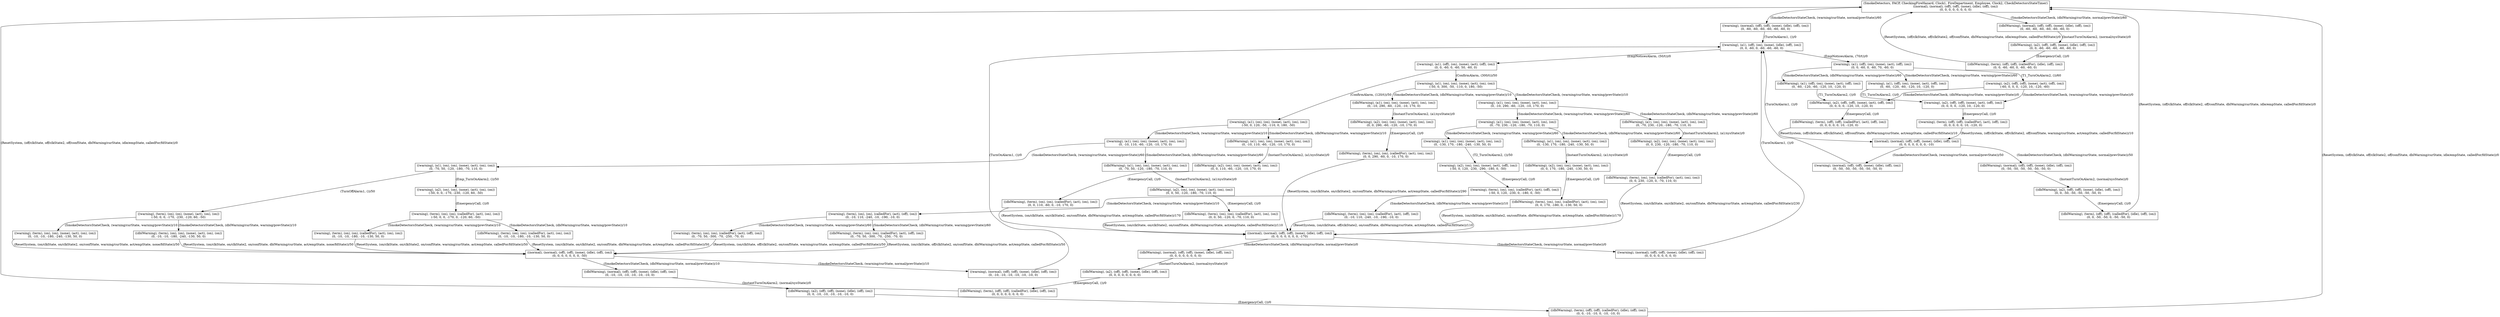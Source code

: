 digraph G {
	rankdir=TB;
	0 [label = "(SmokeDetectors, FACP, CheckingFireHazard, Clock1, FireDepartment, Employee, Clock2, CheckDetectorsStateTimer)\n((normal), (normal), (off), (off), (none), (idle), (off), (on))\n(0, 0, 0, 0, 0, 0, 0, 0)" shape=box];
	1 [label = "((warning), (normal), (off), (off), (none), (idle), (off), (on))\n(0, -60, -60, -60, -60, -60, -60, 0)" shape=box];
	2 [label = "((dblWarning), (normal), (off), (off), (none), (idle), (off), (on))\n(0, -60, -60, -60, -60, -60, -60, 0)" shape=box];
	3 [label = "((warning), (a1), (off), (on), (none), (idle), (off), (on))\n(0, 0, -60, 0, -60, -60, -60, 0)" shape=box];
	4 [label = "((dblWarning), (a2), (off), (off), (none), (idle), (off), (on))\n(0, 0, -60, -60, -60, -60, -60, 0)" shape=box];
	5 [label = "((warning), (a1), (off), (on), (none), (act), (off), (on))\n(0, 0, -60, 0, -60, 50, -60, 0)" shape=box];
	6 [label = "((warning), (a1), (off), (on), (none), (act), (off), (on))\n(0, 0, -60, 0, -60, 70, -60, 0)" shape=box];
	7 [label = "((dblWarning), (term), (off), (off), (calledFor), (idle), (off), (on))\n(0, 0, -60, -60, 0, -60, -60, 0)" shape=box];
	8 [label = "((warning), (a1), (on), (on), (none), (act), (on), (on))\n(-50, 0, 120, -50, -110, 0, 180, -50)" shape=box];
	9 [label = "((warning), (a1), (on), (on), (none), (act), (on), (on))\n(-50, 0, 300, -50, -110, 0, 180, -50)" shape=box];
	10 [label = "((warning), (a1), (off), (on), (none), (act), (off), (on))\n(0, -60, -120, -60, -120, 10, -120, 0)" shape=box];
	11 [label = "((dblWarning), (a1), (off), (on), (none), (act), (off), (on))\n(0, -60, -120, -60, -120, 10, -120, 0)" shape=box];
	12 [label = "((warning), (a2), (off), (off), (none), (act), (off), (on))\n(-60, 0, 0, 0, -120, 10, -120, -60)" shape=box];
	13 [label = "((warning), (a2), (off), (off), (none), (act), (off), (on))\n(0, 0, 0, 0, -120, 10, -120, 0)" shape=box];
	14 [label = "((dblWarning), (a2), (off), (off), (none), (act), (off), (on))\n(0, 0, 0, 0, -120, 10, -120, 0)" shape=box];
	15 [label = "((warning), (a1), (on), (on), (none), (act), (on), (on))\n(0, -10, 110, -60, -120, -10, 170, 0)" shape=box];
	16 [label = "((dblWarning), (a1), (on), (on), (none), (act), (on), (on))\n(0, -10, 110, -60, -120, -10, 170, 0)" shape=box];
	17 [label = "((warning), (a1), (on), (on), (none), (act), (on), (on))\n(0, -10, 290, -60, -120, -10, 170, 0)" shape=box];
	18 [label = "((dblWarning), (a1), (on), (on), (none), (act), (on), (on))\n(0, -10, 290, -60, -120, -10, 170, 0)" shape=box];
	19 [label = "((warning), (term), (off), (off), (calledFor), (act), (off), (on))\n(0, 0, 0, 0, 0, 10, -120, 0)" shape=box];
	20 [label = "((dblWarning), (term), (off), (off), (calledFor), (act), (off), (on))\n(0, 0, 0, 0, 0, 10, -120, 0)" shape=box];
	21 [label = "((warning), (a1), (on), (on), (none), (act), (on), (on))\n(0, -70, 50, -120, -180, -70, 110, 0)" shape=box];
	22 [label = "((dblWarning), (a1), (on), (on), (none), (act), (on), (on))\n(0, -70, 50, -120, -180, -70, 110, 0)" shape=box];
	23 [label = "((dblWarning), (a2), (on), (on), (none), (act), (on), (on))\n(0, 0, 110, -60, -120, -10, 170, 0)" shape=box];
	24 [label = "((warning), (a1), (on), (on), (none), (act), (on), (on))\n(0, -70, 230, -120, -180, -70, 110, 0)" shape=box];
	25 [label = "((dblWarning), (a1), (on), (on), (none), (act), (on), (on))\n(0, -70, 230, -120, -180, -70, 110, 0)" shape=box];
	26 [label = "((dblWarning), (a2), (on), (on), (none), (act), (on), (on))\n(0, 0, 290, -60, -120, -10, 170, 0)" shape=box];
	27 [label = "((normal), (normal), (off), (off), (none), (idle), (off), (on))\n(0, 0, 0, 0, 0, 0, 0, -10)" shape=box];
	28 [label = "((warning), (term), (on), (on), (none), (act), (on), (on))\n(-50, 0, 0, -170, -230, -120, 60, -50)" shape=box];
	29 [label = "((warning), (a2), (on), (on), (none), (act), (on), (on))\n(-50, 0, 0, -170, -230, -120, 60, -50)" shape=box];
	30 [label = "((dblWarning), (a2), (on), (on), (none), (act), (on), (on))\n(0, 0, 50, -120, -180, -70, 110, 0)" shape=box];
	31 [label = "((dblWarning), (term), (on), (on), (calledFor), (act), (on), (on))\n(0, 0, 110, -60, 0, -10, 170, 0)" shape=box];
	32 [label = "((warning), (a1), (on), (on), (none), (act), (on), (on))\n(0, -130, 170, -180, -240, -130, 50, 0)" shape=box];
	33 [label = "((dblWarning), (a1), (on), (on), (none), (act), (on), (on))\n(0, -130, 170, -180, -240, -130, 50, 0)" shape=box];
	34 [label = "((dblWarning), (a2), (on), (on), (none), (act), (on), (on))\n(0, 0, 230, -120, -180, -70, 110, 0)" shape=box];
	35 [label = "((dblWarning), (term), (on), (on), (calledFor), (act), (on), (on))\n(0, 0, 290, -60, 0, -10, 170, 0)" shape=box];
	36 [label = "((warning), (normal), (off), (off), (none), (idle), (off), (on))\n(0, -50, -50, -50, -50, -50, -50, 0)" shape=box];
	37 [label = "((dblWarning), (normal), (off), (off), (none), (idle), (off), (on))\n(0, -50, -50, -50, -50, -50, -50, 0)" shape=box];
	38 [label = "((warning), (term), (on), (on), (none), (act), (on), (on))\n(0, -10, -10, -180, -240, -130, 50, 0)" shape=box];
	39 [label = "((dblWarning), (term), (on), (on), (none), (act), (on), (on))\n(0, -10, -10, -180, -240, -130, 50, 0)" shape=box];
	40 [label = "((warning), (term), (on), (on), (calledFor), (act), (on), (on))\n(-50, 0, 0, -170, 0, -120, 60, -50)" shape=box];
	41 [label = "((dblWarning), (term), (on), (on), (calledFor), (act), (on), (on))\n(0, 0, 50, -120, 0, -70, 110, 0)" shape=box];
	42 [label = "((normal), (normal), (off), (off), (none), (idle), (off), (on))\n(0, 0, 0, 0, 0, 0, 0, -170)" shape=box];
	43 [label = "((warning), (a2), (on), (on), (none), (act), (off), (on))\n(-50, 0, 120, -230, -290, -180, 0, -50)" shape=box];
	44 [label = "((dblWarning), (a2), (on), (on), (none), (act), (on), (on))\n(0, 0, 170, -180, -240, -130, 50, 0)" shape=box];
	45 [label = "((dblWarning), (term), (on), (on), (calledFor), (act), (on), (on))\n(0, 0, 230, -120, 0, -70, 110, 0)" shape=box];
	46 [label = "((dblWarning), (a2), (off), (off), (none), (idle), (off), (on))\n(0, 0, -50, -50, -50, -50, -50, 0)" shape=box];
	47 [label = "((normal), (normal), (off), (off), (none), (idle), (off), (on))\n(0, 0, 0, 0, 0, 0, 0, -50)" shape=box];
	48 [label = "((warning), (term), (on), (on), (calledFor), (act), (on), (on))\n(0, -10, -10, -180, -10, -130, 50, 0)" shape=box];
	49 [label = "((dblWarning), (term), (on), (on), (calledFor), (act), (on), (on))\n(0, -10, -10, -180, -10, -130, 50, 0)" shape=box];
	50 [label = "((warning), (normal), (off), (off), (none), (idle), (off), (on))\n(0, 0, 0, 0, 0, 0, 0, 0)" shape=box];
	51 [label = "((dblWarning), (normal), (off), (off), (none), (idle), (off), (on))\n(0, 0, 0, 0, 0, 0, 0, 0)" shape=box];
	52 [label = "((warning), (term), (on), (on), (calledFor), (act), (off), (on))\n(-50, 0, 120, -230, 0, -180, 0, -50)" shape=box];
	53 [label = "((dblWarning), (term), (on), (on), (calledFor), (act), (on), (on))\n(0, 0, 170, -180, 0, -130, 50, 0)" shape=box];
	54 [label = "((dblWarning), (term), (off), (off), (calledFor), (idle), (off), (on))\n(0, 0, -50, -50, 0, -50, -50, 0)" shape=box];
	55 [label = "((warning), (normal), (off), (off), (none), (idle), (off), (on))\n(0, -10, -10, -10, -10, -10, -10, 0)" shape=box];
	56 [label = "((dblWarning), (normal), (off), (off), (none), (idle), (off), (on))\n(0, -10, -10, -10, -10, -10, -10, 0)" shape=box];
	57 [label = "((dblWarning), (a2), (off), (off), (none), (idle), (off), (on))\n(0, 0, 0, 0, 0, 0, 0, 0)" shape=box];
	58 [label = "((warning), (term), (on), (on), (calledFor), (act), (off), (on))\n(0, -10, 110, -240, -10, -190, -10, 0)" shape=box];
	59 [label = "((dblWarning), (term), (on), (on), (calledFor), (act), (off), (on))\n(0, -10, 110, -240, -10, -190, -10, 0)" shape=box];
	60 [label = "((dblWarning), (a2), (off), (off), (none), (idle), (off), (on))\n(0, 0, -10, -10, -10, -10, -10, 0)" shape=box];
	61 [label = "((dblWarning), (term), (off), (off), (calledFor), (idle), (off), (on))\n(0, 0, 0, 0, 0, 0, 0, 0)" shape=box];
	62 [label = "((warning), (term), (on), (on), (calledFor), (act), (off), (on))\n(0, -70, 50, -300, -70, -250, -70, 0)" shape=box];
	63 [label = "((dblWarning), (term), (on), (on), (calledFor), (act), (off), (on))\n(0, -70, 50, -300, -70, -250, -70, 0)" shape=box];
	64 [label = "((dblWarning), (term), (off), (off), (calledFor), (idle), (off), (on))\n(0, 0, -10, -10, 0, -10, -10, 0)" shape=box];
	0 -> 1 [label = "(SmokeDetectorsStateCheck, (warning/curState, normal/prevState))/60"];
	0 -> 2 [label = "(SmokeDetectorsStateCheck, (dblWarning/curState, normal/prevState))/60"];
	1 -> 3 [label = "(TurnOnAlarm1, ())/0"];
	2 -> 4 [label = "(InstantTurnOnAlarm2, (normal/sysState))/0"];
	3 -> 5 [label = "(EmpNoticesAlarm, (50/t))/0"];
	3 -> 6 [label = "(EmpNoticesAlarm, (70/t))/0"];
	4 -> 7 [label = "(EmergencyCall, ())/0"];
	5 -> 8 [label = "(ConfirmAlarm, (120/t))/50"];
	5 -> 9 [label = "(ConfirmAlarm, (300/t))/50"];
	6 -> 10 [label = "(SmokeDetectorsStateCheck, (warning/curState, warning/prevState))/60"];
	6 -> 11 [label = "(SmokeDetectorsStateCheck, (dblWarning/curState, warning/prevState))/60"];
	6 -> 12 [label = "(T1_TurnOnAlarm2, ())/60"];
	10 -> 13 [label = "(T1_TurnOnAlarm2, ())/0"];
	11 -> 14 [label = "(T1_TurnOnAlarm2, ())/0"];
	12 -> 13 [label = "(SmokeDetectorsStateCheck, (warning/curState, warning/prevState))/0"];
	12 -> 14 [label = "(SmokeDetectorsStateCheck, (dblWarning/curState, warning/prevState))/0"];
	7 -> 0 [label = "(ResetSystem, (off/clkState, off/clkState2, off/confState, dblWarning/curState, idle/empState, calledFor/fdState))/0"];
	8 -> 15 [label = "(SmokeDetectorsStateCheck, (warning/curState, warning/prevState))/10"];
	8 -> 16 [label = "(SmokeDetectorsStateCheck, (dblWarning/curState, warning/prevState))/10"];
	9 -> 17 [label = "(SmokeDetectorsStateCheck, (warning/curState, warning/prevState))/10"];
	9 -> 18 [label = "(SmokeDetectorsStateCheck, (dblWarning/curState, warning/prevState))/10"];
	13 -> 19 [label = "(EmergencyCall, ())/0"];
	14 -> 20 [label = "(EmergencyCall, ())/0"];
	15 -> 21 [label = "(SmokeDetectorsStateCheck, (warning/curState, warning/prevState))/60"];
	15 -> 22 [label = "(SmokeDetectorsStateCheck, (dblWarning/curState, warning/prevState))/60"];
	16 -> 23 [label = "(InstantTurnOnAlarm2, (a1/sysState))/0"];
	17 -> 24 [label = "(SmokeDetectorsStateCheck, (warning/curState, warning/prevState))/60"];
	17 -> 25 [label = "(SmokeDetectorsStateCheck, (dblWarning/curState, warning/prevState))/60"];
	18 -> 26 [label = "(InstantTurnOnAlarm2, (a1/sysState))/0"];
	19 -> 27 [label = "(ResetSystem, (off/clkState, off/clkState2, off/confState, warning/curState, act/empState, calledFor/fdState))/10"];
	20 -> 27 [label = "(ResetSystem, (off/clkState, off/clkState2, off/confState, dblWarning/curState, act/empState, calledFor/fdState))/10"];
	21 -> 28 [label = "(TurnOffAlarm1, ())/50"];
	21 -> 29 [label = "(Emp_TurnOnAlarm2, ())/50"];
	22 -> 30 [label = "(InstantTurnOnAlarm2, (a1/sysState))/0"];
	23 -> 31 [label = "(EmergencyCall, ())/0"];
	24 -> 32 [label = "(SmokeDetectorsStateCheck, (warning/curState, warning/prevState))/60"];
	24 -> 33 [label = "(SmokeDetectorsStateCheck, (dblWarning/curState, warning/prevState))/60"];
	25 -> 34 [label = "(InstantTurnOnAlarm2, (a1/sysState))/0"];
	26 -> 35 [label = "(EmergencyCall, ())/0"];
	27 -> 36 [label = "(SmokeDetectorsStateCheck, (warning/curState, normal/prevState))/50"];
	27 -> 37 [label = "(SmokeDetectorsStateCheck, (dblWarning/curState, normal/prevState))/50"];
	28 -> 38 [label = "(SmokeDetectorsStateCheck, (warning/curState, warning/prevState))/10"];
	28 -> 39 [label = "(SmokeDetectorsStateCheck, (dblWarning/curState, warning/prevState))/10"];
	29 -> 40 [label = "(EmergencyCall, ())/0"];
	30 -> 41 [label = "(EmergencyCall, ())/0"];
	31 -> 42 [label = "(ResetSystem, (on/clkState, on/clkState2, on/confState, dblWarning/curState, act/empState, calledFor/fdState))/170"];
	32 -> 43 [label = "(T2_TurnOnAlarm2, ())/50"];
	33 -> 44 [label = "(InstantTurnOnAlarm2, (a1/sysState))/0"];
	34 -> 45 [label = "(EmergencyCall, ())/0"];
	35 -> 42 [label = "(ResetSystem, (on/clkState, on/clkState2, on/confState, dblWarning/curState, act/empState, calledFor/fdState))/290"];
	36 -> 3 [label = "(TurnOnAlarm1, ())/0"];
	37 -> 46 [label = "(InstantTurnOnAlarm2, (normal/sysState))/0"];
	38 -> 47 [label = "(ResetSystem, (on/clkState, on/clkState2, on/confState, warning/curState, act/empState, none/fdState))/50"];
	39 -> 47 [label = "(ResetSystem, (on/clkState, on/clkState2, on/confState, dblWarning/curState, act/empState, none/fdState))/50"];
	40 -> 48 [label = "(SmokeDetectorsStateCheck, (warning/curState, warning/prevState))/10"];
	40 -> 49 [label = "(SmokeDetectorsStateCheck, (dblWarning/curState, warning/prevState))/10"];
	41 -> 42 [label = "(ResetSystem, (on/clkState, on/clkState2, on/confState, dblWarning/curState, act/empState, calledFor/fdState))/110"];
	42 -> 50 [label = "(SmokeDetectorsStateCheck, (warning/curState, normal/prevState))/0"];
	42 -> 51 [label = "(SmokeDetectorsStateCheck, (dblWarning/curState, normal/prevState))/0"];
	43 -> 52 [label = "(EmergencyCall, ())/0"];
	44 -> 53 [label = "(EmergencyCall, ())/0"];
	45 -> 42 [label = "(ResetSystem, (on/clkState, on/clkState2, on/confState, dblWarning/curState, act/empState, calledFor/fdState))/230"];
	46 -> 54 [label = "(EmergencyCall, ())/0"];
	47 -> 55 [label = "(SmokeDetectorsStateCheck, (warning/curState, normal/prevState))/10"];
	47 -> 56 [label = "(SmokeDetectorsStateCheck, (dblWarning/curState, normal/prevState))/10"];
	48 -> 47 [label = "(ResetSystem, (on/clkState, on/clkState2, on/confState, warning/curState, act/empState, calledFor/fdState))/50"];
	49 -> 47 [label = "(ResetSystem, (on/clkState, on/clkState2, on/confState, dblWarning/curState, act/empState, calledFor/fdState))/50"];
	50 -> 3 [label = "(TurnOnAlarm1, ())/0"];
	51 -> 57 [label = "(InstantTurnOnAlarm2, (normal/sysState))/0"];
	52 -> 58 [label = "(SmokeDetectorsStateCheck, (warning/curState, warning/prevState))/10"];
	52 -> 59 [label = "(SmokeDetectorsStateCheck, (dblWarning/curState, warning/prevState))/10"];
	53 -> 42 [label = "(ResetSystem, (on/clkState, on/clkState2, on/confState, dblWarning/curState, act/empState, calledFor/fdState))/170"];
	54 -> 0 [label = "(ResetSystem, (off/clkState, off/clkState2, off/confState, dblWarning/curState, idle/empState, calledFor/fdState))/0"];
	55 -> 3 [label = "(TurnOnAlarm1, ())/0"];
	56 -> 60 [label = "(InstantTurnOnAlarm2, (normal/sysState))/0"];
	57 -> 61 [label = "(EmergencyCall, ())/0"];
	58 -> 62 [label = "(SmokeDetectorsStateCheck, (warning/curState, warning/prevState))/60"];
	58 -> 63 [label = "(SmokeDetectorsStateCheck, (dblWarning/curState, warning/prevState))/60"];
	59 -> 42 [label = "(ResetSystem, (on/clkState, off/clkState2, on/confState, dblWarning/curState, act/empState, calledFor/fdState))/110"];
	60 -> 64 [label = "(EmergencyCall, ())/0"];
	61 -> 0 [label = "(ResetSystem, (off/clkState, off/clkState2, off/confState, dblWarning/curState, idle/empState, calledFor/fdState))/0"];
	62 -> 47 [label = "(ResetSystem, (on/clkState, off/clkState2, on/confState, warning/curState, act/empState, calledFor/fdState))/50"];
	63 -> 47 [label = "(ResetSystem, (on/clkState, off/clkState2, on/confState, dblWarning/curState, act/empState, calledFor/fdState))/50"];
	64 -> 0 [label = "(ResetSystem, (off/clkState, off/clkState2, off/confState, dblWarning/curState, idle/empState, calledFor/fdState))/0"];
}
